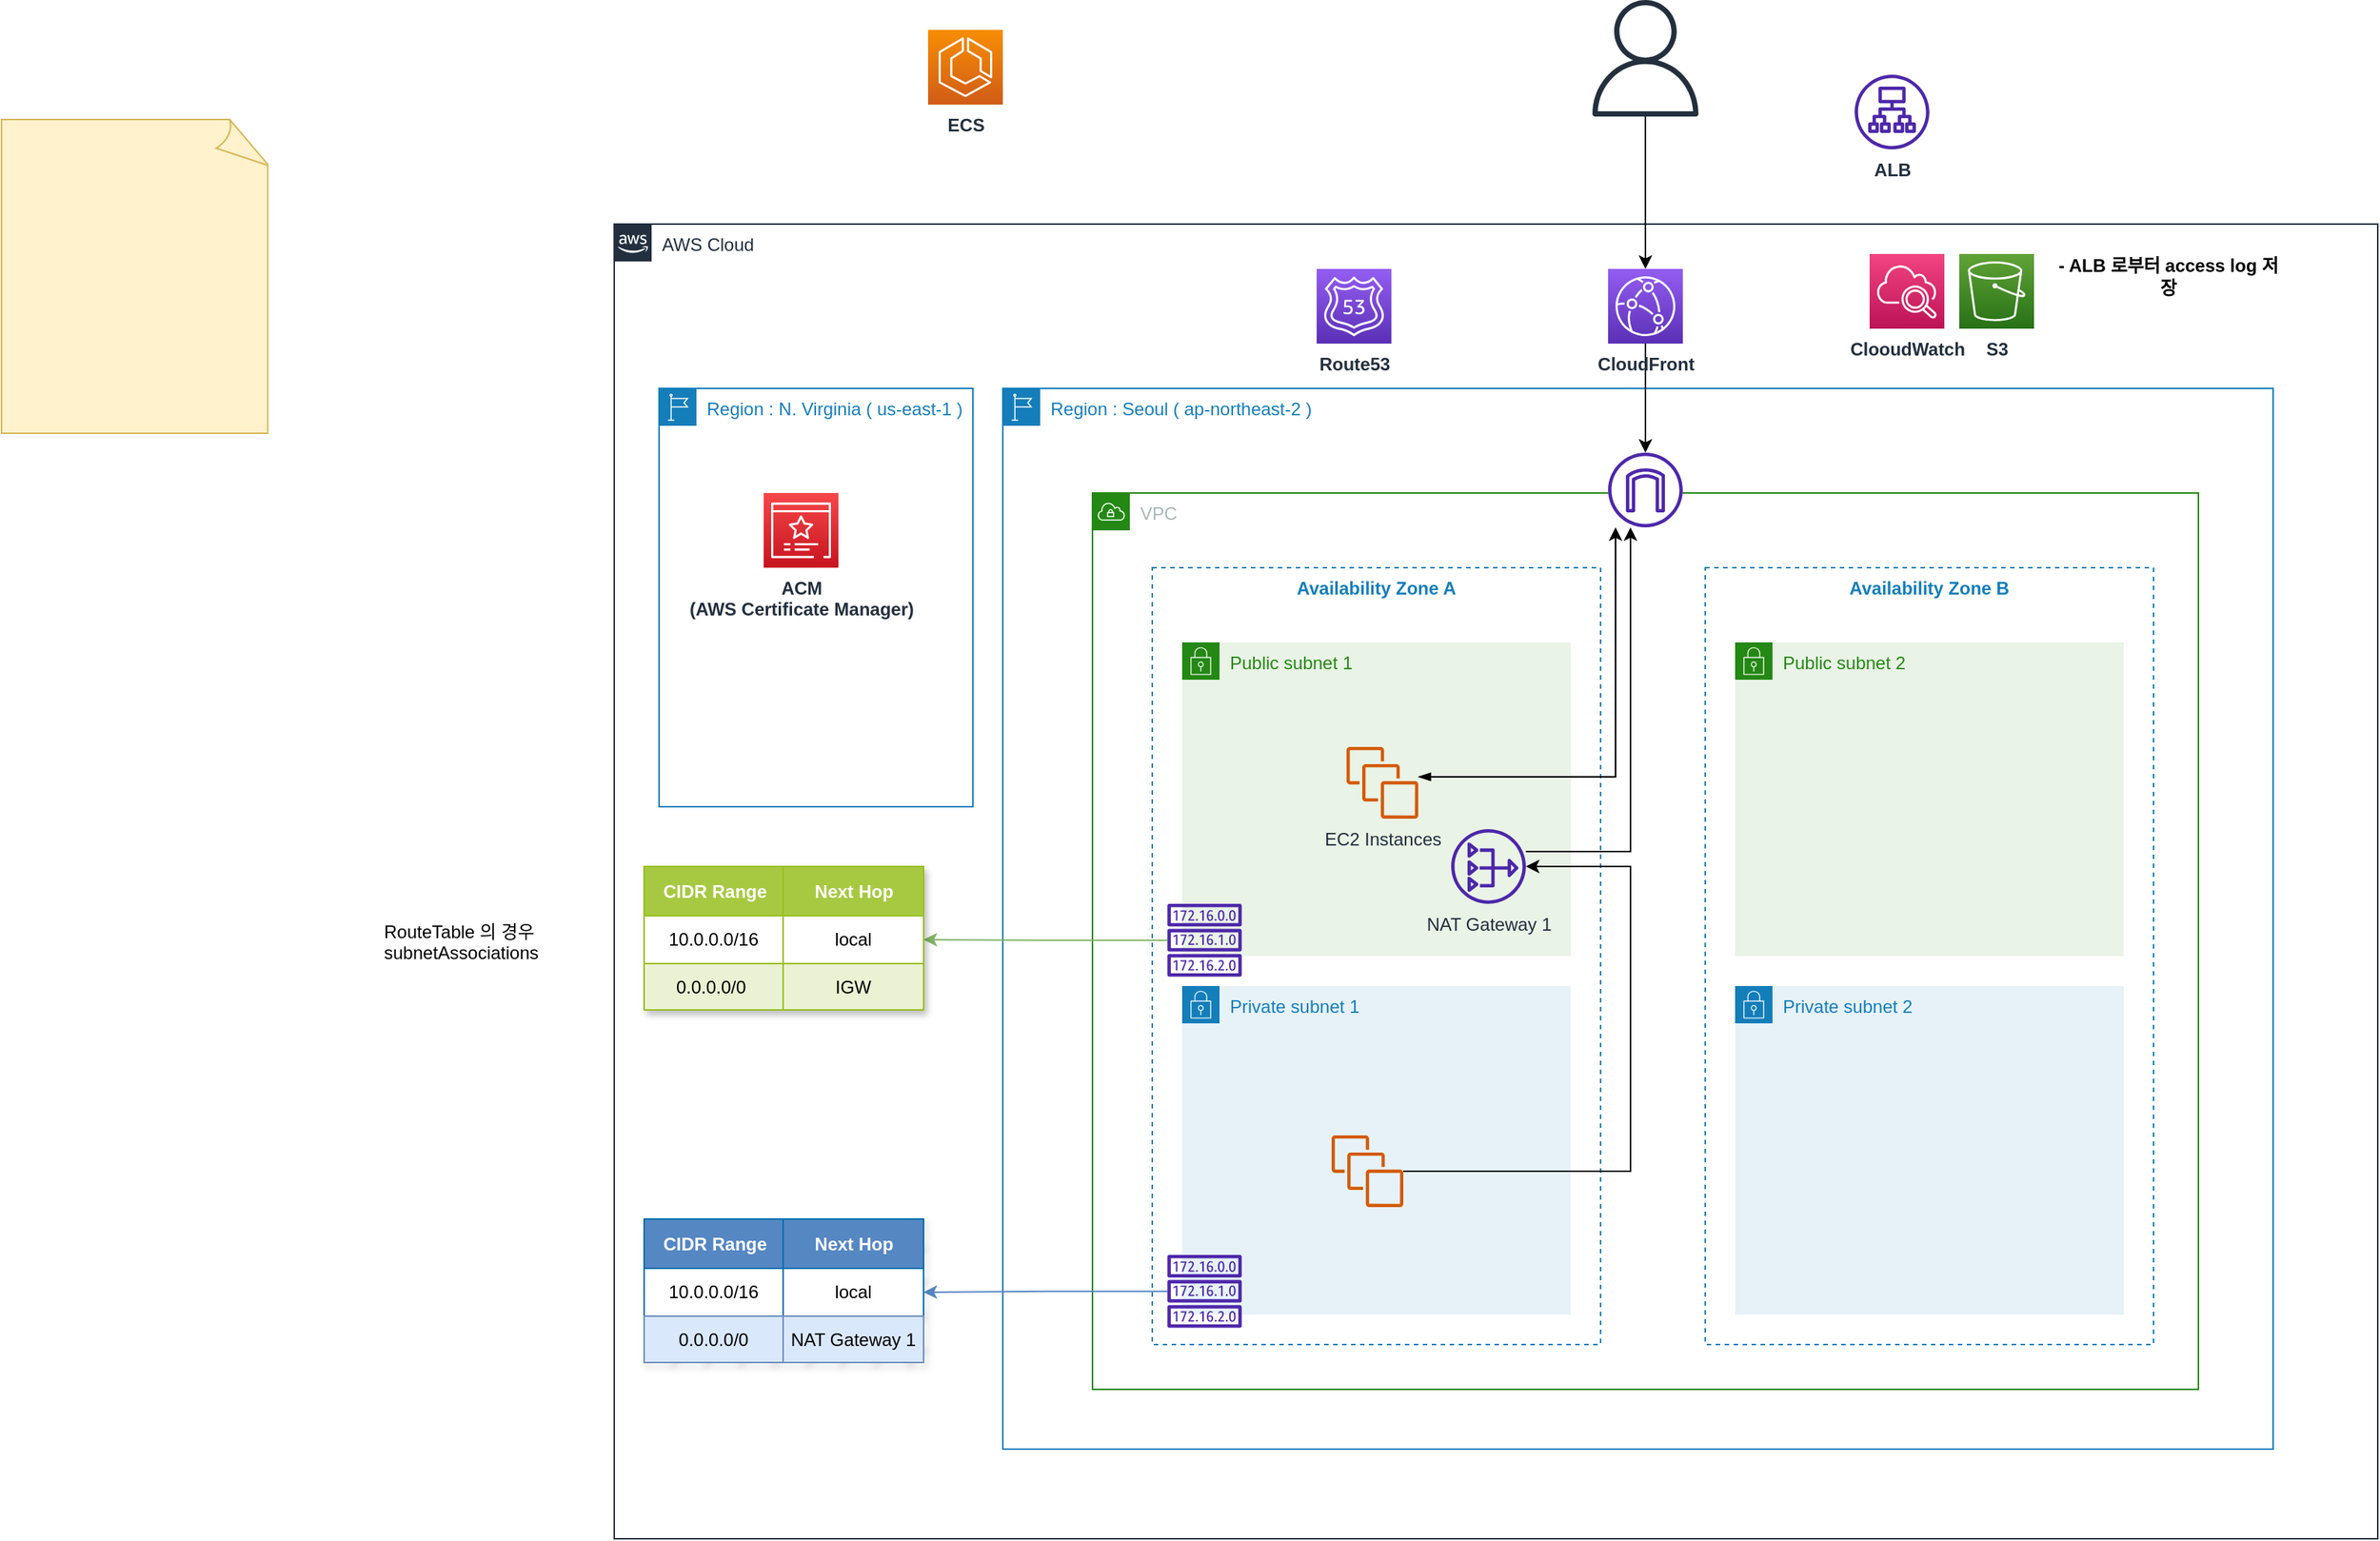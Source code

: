 <mxfile version="21.2.8" type="device" pages="2">
  <diagram name="first" id="Gbo5e4VQ8HwpnUsIbm7H">
    <mxGraphModel dx="2334" dy="1660" grid="1" gridSize="10" guides="1" tooltips="1" connect="1" arrows="1" fold="1" page="1" pageScale="1" pageWidth="1100" pageHeight="850" math="0" shadow="0">
      <root>
        <object label="" aws_vpc_cidr="10.0.0.0/16" aws_public_subnet_1_cidr="10.0.1.0/24" aws_public_subnet_2_cidr="10.0.2.0/24" aws_private_subnet_1_cidr="10.0.4.0/24" aws_private_subnet_2_cidr="10.0.5.0/24" id="0">
          <mxCell />
        </object>
        <mxCell id="1" value="Network layer" style="locked=1;" parent="0" />
        <mxCell id="mb-uH8kiBHIfrfxMW9q3-2" value="Region : Seoul ( ap-northeast-2 )" style="points=[[0,0],[0.25,0],[0.5,0],[0.75,0],[1,0],[1,0.25],[1,0.5],[1,0.75],[1,1],[0.75,1],[0.5,1],[0.25,1],[0,1],[0,0.75],[0,0.5],[0,0.25]];outlineConnect=0;gradientColor=none;html=1;whiteSpace=wrap;fontSize=12;fontStyle=0;container=1;pointerEvents=0;collapsible=0;recursiveResize=0;shape=mxgraph.aws4.group;grIcon=mxgraph.aws4.group_region;strokeColor=#147EBA;fillColor=none;verticalAlign=top;align=left;spacingLeft=30;fontColor=#147EBA;" parent="1" vertex="1">
          <mxGeometry x="120" y="80" width="850" height="710" as="geometry" />
        </mxCell>
        <mxCell id="mb-uH8kiBHIfrfxMW9q3-3" value="VPC" style="points=[[0,0],[0.25,0],[0.5,0],[0.75,0],[1,0],[1,0.25],[1,0.5],[1,0.75],[1,1],[0.75,1],[0.5,1],[0.25,1],[0,1],[0,0.75],[0,0.5],[0,0.25]];outlineConnect=0;gradientColor=none;html=1;whiteSpace=wrap;fontSize=12;fontStyle=0;container=1;pointerEvents=0;collapsible=0;recursiveResize=0;shape=mxgraph.aws4.group;grIcon=mxgraph.aws4.group_vpc;strokeColor=#248814;fillColor=none;verticalAlign=top;align=left;spacingLeft=30;fontColor=#AAB7B8;dashed=0;" parent="mb-uH8kiBHIfrfxMW9q3-2" vertex="1">
          <mxGeometry x="60" y="70" width="740" height="600" as="geometry" />
        </mxCell>
        <mxCell id="mb-uH8kiBHIfrfxMW9q3-4" value="Availability Zone A" style="fillColor=none;strokeColor=#147EBA;dashed=1;verticalAlign=top;fontStyle=1;fontColor=#147EBA;whiteSpace=wrap;html=1;" parent="mb-uH8kiBHIfrfxMW9q3-3" vertex="1">
          <mxGeometry x="40" y="50" width="300" height="520" as="geometry" />
        </mxCell>
        <mxCell id="mb-uH8kiBHIfrfxMW9q3-12" value="Availability Zone B" style="fillColor=none;strokeColor=#147EBA;dashed=1;verticalAlign=top;fontStyle=1;fontColor=#147EBA;whiteSpace=wrap;html=1;" parent="mb-uH8kiBHIfrfxMW9q3-3" vertex="1">
          <mxGeometry x="410" y="50" width="300" height="520" as="geometry" />
        </mxCell>
        <mxCell id="mb-uH8kiBHIfrfxMW9q3-9" value="Public subnet 1" style="points=[[0,0],[0.25,0],[0.5,0],[0.75,0],[1,0],[1,0.25],[1,0.5],[1,0.75],[1,1],[0.75,1],[0.5,1],[0.25,1],[0,1],[0,0.75],[0,0.5],[0,0.25]];outlineConnect=0;gradientColor=none;html=1;whiteSpace=wrap;fontSize=12;fontStyle=0;container=1;pointerEvents=0;collapsible=0;recursiveResize=0;shape=mxgraph.aws4.group;grIcon=mxgraph.aws4.group_security_group;grStroke=0;strokeColor=#248814;fillColor=#E9F3E6;verticalAlign=top;align=left;spacingLeft=30;fontColor=#248814;dashed=0;" parent="mb-uH8kiBHIfrfxMW9q3-3" vertex="1">
          <mxGeometry x="60" y="100" width="260" height="210" as="geometry" />
        </mxCell>
        <mxCell id="mb-uH8kiBHIfrfxMW9q3-8" value="Private subnet 1" style="points=[[0,0],[0.25,0],[0.5,0],[0.75,0],[1,0],[1,0.25],[1,0.5],[1,0.75],[1,1],[0.75,1],[0.5,1],[0.25,1],[0,1],[0,0.75],[0,0.5],[0,0.25]];outlineConnect=0;gradientColor=none;html=1;whiteSpace=wrap;fontSize=12;fontStyle=0;container=1;pointerEvents=0;collapsible=0;recursiveResize=0;shape=mxgraph.aws4.group;grIcon=mxgraph.aws4.group_security_group;grStroke=0;strokeColor=#147EBA;fillColor=#E6F2F8;verticalAlign=top;align=left;spacingLeft=30;fontColor=#147EBA;dashed=0;" parent="mb-uH8kiBHIfrfxMW9q3-3" vertex="1">
          <mxGeometry x="60" y="330" width="260" height="220" as="geometry" />
        </mxCell>
        <mxCell id="mb-uH8kiBHIfrfxMW9q3-13" value="Public subnet 2" style="points=[[0,0],[0.25,0],[0.5,0],[0.75,0],[1,0],[1,0.25],[1,0.5],[1,0.75],[1,1],[0.75,1],[0.5,1],[0.25,1],[0,1],[0,0.75],[0,0.5],[0,0.25]];outlineConnect=0;gradientColor=none;html=1;whiteSpace=wrap;fontSize=12;fontStyle=0;container=1;pointerEvents=0;collapsible=0;recursiveResize=0;shape=mxgraph.aws4.group;grIcon=mxgraph.aws4.group_security_group;grStroke=0;strokeColor=#248814;fillColor=#E9F3E6;verticalAlign=top;align=left;spacingLeft=30;fontColor=#248814;dashed=0;" parent="mb-uH8kiBHIfrfxMW9q3-3" vertex="1">
          <mxGeometry x="430" y="100" width="260" height="210" as="geometry" />
        </mxCell>
        <mxCell id="mb-uH8kiBHIfrfxMW9q3-14" value="Private subnet 2" style="points=[[0,0],[0.25,0],[0.5,0],[0.75,0],[1,0],[1,0.25],[1,0.5],[1,0.75],[1,1],[0.75,1],[0.5,1],[0.25,1],[0,1],[0,0.75],[0,0.5],[0,0.25]];outlineConnect=0;gradientColor=none;html=1;whiteSpace=wrap;fontSize=12;fontStyle=0;container=1;pointerEvents=0;collapsible=0;recursiveResize=0;shape=mxgraph.aws4.group;grIcon=mxgraph.aws4.group_security_group;grStroke=0;strokeColor=#147EBA;fillColor=#E6F2F8;verticalAlign=top;align=left;spacingLeft=30;fontColor=#147EBA;dashed=0;" parent="mb-uH8kiBHIfrfxMW9q3-3" vertex="1">
          <mxGeometry x="430" y="330" width="260" height="220" as="geometry" />
        </mxCell>
        <mxCell id="FrHnQ4htE1Mah1qKq04Q-47" value="Region : N. Virginia ( us-east-1 )" style="points=[[0,0],[0.25,0],[0.5,0],[0.75,0],[1,0],[1,0.25],[1,0.5],[1,0.75],[1,1],[0.75,1],[0.5,1],[0.25,1],[0,1],[0,0.75],[0,0.5],[0,0.25]];outlineConnect=0;gradientColor=none;html=1;whiteSpace=wrap;fontSize=12;fontStyle=0;container=1;pointerEvents=0;collapsible=0;recursiveResize=0;shape=mxgraph.aws4.group;grIcon=mxgraph.aws4.group_region;strokeColor=#147EBA;fillColor=none;verticalAlign=top;align=left;spacingLeft=30;fontColor=#147EBA;shadow=0;fontFamily=Helvetica;" parent="1" vertex="1">
          <mxGeometry x="-110" y="80" width="210" height="280" as="geometry" />
        </mxCell>
        <mxCell id="mrTDmgNtS3M58BJXcttg-2" value="AWS Cloud" style="points=[[0,0],[0.25,0],[0.5,0],[0.75,0],[1,0],[1,0.25],[1,0.5],[1,0.75],[1,1],[0.75,1],[0.5,1],[0.25,1],[0,1],[0,0.75],[0,0.5],[0,0.25]];outlineConnect=0;gradientColor=none;html=1;whiteSpace=wrap;fontSize=12;fontStyle=0;container=1;pointerEvents=0;collapsible=0;recursiveResize=0;shape=mxgraph.aws4.group;grIcon=mxgraph.aws4.group_aws_cloud_alt;strokeColor=#232F3E;fillColor=none;verticalAlign=top;align=left;spacingLeft=30;fontColor=#232F3E;dashed=0;" parent="1" vertex="1">
          <mxGeometry x="-140" y="-30" width="1180" height="880" as="geometry" />
        </mxCell>
        <mxCell id="mb-uH8kiBHIfrfxMW9q3-28" value="Network asso " style="" parent="0" />
        <mxCell id="mb-uH8kiBHIfrfxMW9q3-42" value="" style="group" parent="mb-uH8kiBHIfrfxMW9q3-28" vertex="1" connectable="0">
          <mxGeometry x="525" y="123" width="50" height="50" as="geometry" />
        </mxCell>
        <mxCell id="mb-uH8kiBHIfrfxMW9q3-43" value="" style="rounded=0;whiteSpace=wrap;html=1;strokeColor=none;" parent="mb-uH8kiBHIfrfxMW9q3-42" vertex="1">
          <mxGeometry width="50" height="50" as="geometry" />
        </mxCell>
        <mxCell id="mb-uH8kiBHIfrfxMW9q3-44" value="" style="sketch=0;outlineConnect=0;fontColor=#232F3E;gradientColor=none;fillColor=#4D27AA;strokeColor=none;dashed=0;verticalLabelPosition=bottom;verticalAlign=top;align=center;html=1;fontSize=12;fontStyle=0;aspect=fixed;pointerEvents=1;shape=mxgraph.aws4.internet_gateway;" parent="mb-uH8kiBHIfrfxMW9q3-42" vertex="1">
          <mxGeometry width="50" height="50" as="geometry" />
        </mxCell>
        <mxCell id="mb-uH8kiBHIfrfxMW9q3-48" style="edgeStyle=orthogonalEdgeStyle;rounded=0;orthogonalLoop=1;jettySize=auto;html=1;startArrow=blockThin;startFill=1;" parent="mb-uH8kiBHIfrfxMW9q3-28" source="mb-uH8kiBHIfrfxMW9q3-45" target="mb-uH8kiBHIfrfxMW9q3-44" edge="1">
          <mxGeometry relative="1" as="geometry">
            <Array as="points">
              <mxPoint x="530" y="340" />
            </Array>
          </mxGeometry>
        </mxCell>
        <mxCell id="mb-uH8kiBHIfrfxMW9q3-45" value="EC2 Instances" style="sketch=0;outlineConnect=0;fontColor=#232F3E;gradientColor=none;fillColor=#D45B07;strokeColor=none;dashed=0;verticalLabelPosition=bottom;verticalAlign=top;align=center;html=1;fontSize=12;fontStyle=0;aspect=fixed;pointerEvents=1;shape=mxgraph.aws4.instances;" parent="mb-uH8kiBHIfrfxMW9q3-28" vertex="1">
          <mxGeometry x="350" y="320" width="48" height="48" as="geometry" />
        </mxCell>
        <mxCell id="mb-uH8kiBHIfrfxMW9q3-46" value="NAT Gateway 1" style="sketch=0;outlineConnect=0;fontColor=#232F3E;gradientColor=none;fillColor=#4D27AA;strokeColor=none;dashed=0;verticalLabelPosition=bottom;verticalAlign=top;align=center;html=1;fontSize=12;fontStyle=0;aspect=fixed;pointerEvents=1;shape=mxgraph.aws4.nat_gateway;" parent="mb-uH8kiBHIfrfxMW9q3-28" vertex="1">
          <mxGeometry x="420" y="375" width="50" height="50" as="geometry" />
        </mxCell>
        <mxCell id="mb-uH8kiBHIfrfxMW9q3-47" style="edgeStyle=orthogonalEdgeStyle;rounded=0;orthogonalLoop=1;jettySize=auto;html=1;" parent="mb-uH8kiBHIfrfxMW9q3-28" source="mb-uH8kiBHIfrfxMW9q3-46" target="mb-uH8kiBHIfrfxMW9q3-44" edge="1">
          <mxGeometry relative="1" as="geometry">
            <Array as="points">
              <mxPoint x="540" y="390" />
            </Array>
          </mxGeometry>
        </mxCell>
        <mxCell id="mb-uH8kiBHIfrfxMW9q3-50" style="edgeStyle=orthogonalEdgeStyle;rounded=0;orthogonalLoop=1;jettySize=auto;html=1;" parent="mb-uH8kiBHIfrfxMW9q3-28" source="mb-uH8kiBHIfrfxMW9q3-49" edge="1">
          <mxGeometry relative="1" as="geometry">
            <mxPoint x="470" y="400" as="targetPoint" />
            <Array as="points">
              <mxPoint x="540" y="604" />
              <mxPoint x="540" y="400" />
            </Array>
          </mxGeometry>
        </mxCell>
        <mxCell id="mb-uH8kiBHIfrfxMW9q3-49" value="" style="sketch=0;outlineConnect=0;fontColor=#232F3E;gradientColor=none;fillColor=#D45B07;strokeColor=none;dashed=0;verticalLabelPosition=bottom;verticalAlign=top;align=center;html=1;fontSize=12;fontStyle=0;aspect=fixed;pointerEvents=1;shape=mxgraph.aws4.instances;" parent="mb-uH8kiBHIfrfxMW9q3-28" vertex="1">
          <mxGeometry x="340" y="580" width="48" height="48" as="geometry" />
        </mxCell>
        <mxCell id="FrHnQ4htE1Mah1qKq04Q-1" style="edgeStyle=orthogonalEdgeStyle;rounded=0;orthogonalLoop=1;jettySize=auto;html=1;entryX=1;entryY=0.5;entryDx=0;entryDy=0;fillColor=#d5e8d4;strokeColor=#82b366;fontStyle=1" parent="mb-uH8kiBHIfrfxMW9q3-28" source="mb-uH8kiBHIfrfxMW9q3-51" target="mb-uH8kiBHIfrfxMW9q3-58" edge="1">
          <mxGeometry relative="1" as="geometry" />
        </mxCell>
        <mxCell id="mb-uH8kiBHIfrfxMW9q3-51" value="" style="sketch=0;outlineConnect=0;fontColor=#232F3E;gradientColor=none;fillColor=#4D27AA;strokeColor=none;dashed=0;verticalLabelPosition=bottom;verticalAlign=top;align=center;html=1;fontSize=12;fontStyle=0;aspect=fixed;pointerEvents=1;shape=mxgraph.aws4.route_table;" parent="mb-uH8kiBHIfrfxMW9q3-28" vertex="1">
          <mxGeometry x="230" y="425" width="50" height="48.72" as="geometry" />
        </mxCell>
        <mxCell id="FrHnQ4htE1Mah1qKq04Q-43" style="edgeStyle=orthogonalEdgeStyle;rounded=0;orthogonalLoop=1;jettySize=auto;html=1;fontFamily=Helvetica;fontSize=12;fontColor=rgb(0, 0, 0);strokeColor=#5587C3;" parent="mb-uH8kiBHIfrfxMW9q3-28" source="mb-uH8kiBHIfrfxMW9q3-52" target="FrHnQ4htE1Mah1qKq04Q-20" edge="1">
          <mxGeometry relative="1" as="geometry" />
        </mxCell>
        <mxCell id="mb-uH8kiBHIfrfxMW9q3-52" value="" style="sketch=0;outlineConnect=0;fontColor=#232F3E;gradientColor=none;fillColor=#4D27AA;strokeColor=none;dashed=0;verticalLabelPosition=bottom;verticalAlign=top;align=center;html=1;fontSize=12;fontStyle=0;aspect=fixed;pointerEvents=1;shape=mxgraph.aws4.route_table;" parent="mb-uH8kiBHIfrfxMW9q3-28" vertex="1">
          <mxGeometry x="230" y="660" width="50" height="48.72" as="geometry" />
        </mxCell>
        <mxCell id="mb-uH8kiBHIfrfxMW9q3-53" value="Assets" style="childLayout=tableLayout;recursiveResize=0;strokeColor=#98bf21;fillColor=#A7C942;shadow=1;" parent="mb-uH8kiBHIfrfxMW9q3-28" vertex="1">
          <mxGeometry x="-120" y="400" width="187" height="96" as="geometry" />
        </mxCell>
        <mxCell id="mb-uH8kiBHIfrfxMW9q3-54" style="shape=tableRow;horizontal=0;startSize=0;swimlaneHead=0;swimlaneBody=0;top=0;left=0;bottom=0;right=0;dropTarget=0;collapsible=0;recursiveResize=0;expand=0;fontStyle=0;strokeColor=inherit;fillColor=#ffffff;" parent="mb-uH8kiBHIfrfxMW9q3-53" vertex="1">
          <mxGeometry width="187" height="33" as="geometry" />
        </mxCell>
        <mxCell id="mb-uH8kiBHIfrfxMW9q3-55" value="CIDR Range" style="connectable=0;recursiveResize=0;strokeColor=inherit;fillColor=#A7C942;align=center;fontStyle=1;fontColor=#FFFFFF;html=1;" parent="mb-uH8kiBHIfrfxMW9q3-54" vertex="1">
          <mxGeometry width="93" height="33" as="geometry">
            <mxRectangle width="93" height="33" as="alternateBounds" />
          </mxGeometry>
        </mxCell>
        <mxCell id="mb-uH8kiBHIfrfxMW9q3-56" value="Next Hop" style="connectable=0;recursiveResize=0;strokeColor=inherit;fillColor=#A7C942;align=center;fontStyle=1;fontColor=#FFFFFF;html=1;" parent="mb-uH8kiBHIfrfxMW9q3-54" vertex="1">
          <mxGeometry x="93" width="94" height="33" as="geometry">
            <mxRectangle width="94" height="33" as="alternateBounds" />
          </mxGeometry>
        </mxCell>
        <mxCell id="mb-uH8kiBHIfrfxMW9q3-58" value="" style="shape=tableRow;horizontal=0;startSize=0;swimlaneHead=0;swimlaneBody=0;top=0;left=0;bottom=0;right=0;dropTarget=0;collapsible=0;recursiveResize=0;expand=0;fontStyle=0;strokeColor=inherit;fillColor=#ffffff;" parent="mb-uH8kiBHIfrfxMW9q3-53" vertex="1">
          <mxGeometry y="33" width="187" height="32" as="geometry" />
        </mxCell>
        <object placeholders="1" placeholder="aws_vpc_cidr" id="mb-uH8kiBHIfrfxMW9q3-59">
          <mxCell style="connectable=0;recursiveResize=0;strokeColor=inherit;fillColor=inherit;align=center;whiteSpace=wrap;html=1;" parent="mb-uH8kiBHIfrfxMW9q3-58" vertex="1">
            <mxGeometry width="93" height="32" as="geometry">
              <mxRectangle width="93" height="32" as="alternateBounds" />
            </mxGeometry>
          </mxCell>
        </object>
        <mxCell id="mb-uH8kiBHIfrfxMW9q3-60" value="local" style="connectable=0;recursiveResize=0;strokeColor=inherit;fillColor=inherit;align=center;whiteSpace=wrap;html=1;" parent="mb-uH8kiBHIfrfxMW9q3-58" vertex="1">
          <mxGeometry x="93" width="94" height="32" as="geometry">
            <mxRectangle width="94" height="32" as="alternateBounds" />
          </mxGeometry>
        </mxCell>
        <mxCell id="mb-uH8kiBHIfrfxMW9q3-62" value="" style="shape=tableRow;horizontal=0;startSize=0;swimlaneHead=0;swimlaneBody=0;top=0;left=0;bottom=0;right=0;dropTarget=0;collapsible=0;recursiveResize=0;expand=0;fontStyle=1;strokeColor=inherit;fillColor=#EAF2D3;" parent="mb-uH8kiBHIfrfxMW9q3-53" vertex="1">
          <mxGeometry y="65" width="187" height="31" as="geometry" />
        </mxCell>
        <mxCell id="mb-uH8kiBHIfrfxMW9q3-63" value="0.0.0.0/0&amp;nbsp;" style="connectable=0;recursiveResize=0;strokeColor=inherit;fillColor=inherit;whiteSpace=wrap;html=1;" parent="mb-uH8kiBHIfrfxMW9q3-62" vertex="1">
          <mxGeometry width="93" height="31" as="geometry">
            <mxRectangle width="93" height="31" as="alternateBounds" />
          </mxGeometry>
        </mxCell>
        <mxCell id="mb-uH8kiBHIfrfxMW9q3-64" value="IGW" style="connectable=0;recursiveResize=0;strokeColor=inherit;fillColor=inherit;whiteSpace=wrap;html=1;" parent="mb-uH8kiBHIfrfxMW9q3-62" vertex="1">
          <mxGeometry x="93" width="94" height="31" as="geometry">
            <mxRectangle width="94" height="31" as="alternateBounds" />
          </mxGeometry>
        </mxCell>
        <mxCell id="FrHnQ4htE1Mah1qKq04Q-15" value="Assets" style="childLayout=tableLayout;recursiveResize=0;strokeColor=#006EAF;fillColor=#1ba1e2;shadow=1;fillStyle=hatch;fontColor=#ffffff;" parent="mb-uH8kiBHIfrfxMW9q3-28" vertex="1">
          <mxGeometry x="-120" y="636" width="187" height="96" as="geometry" />
        </mxCell>
        <mxCell id="FrHnQ4htE1Mah1qKq04Q-16" style="shape=tableRow;horizontal=0;startSize=0;swimlaneHead=0;swimlaneBody=0;top=0;left=0;bottom=0;right=0;dropTarget=0;collapsible=0;recursiveResize=0;expand=0;fontStyle=0;strokeColor=inherit;fillColor=#5587c3;" parent="FrHnQ4htE1Mah1qKq04Q-15" vertex="1">
          <mxGeometry width="187" height="33" as="geometry" />
        </mxCell>
        <mxCell id="FrHnQ4htE1Mah1qKq04Q-17" value="CIDR Range" style="connectable=0;recursiveResize=0;strokeColor=inherit;fillColor=#5587c3;align=center;fontStyle=1;fontColor=#FFFFFF;html=1;" parent="FrHnQ4htE1Mah1qKq04Q-16" vertex="1">
          <mxGeometry width="93" height="33" as="geometry">
            <mxRectangle width="93" height="33" as="alternateBounds" />
          </mxGeometry>
        </mxCell>
        <mxCell id="FrHnQ4htE1Mah1qKq04Q-18" value="Next Hop" style="connectable=0;recursiveResize=0;strokeColor=inherit;fillColor=#5587c3;align=center;fontStyle=1;fontColor=#FFFFFF;html=1;" parent="FrHnQ4htE1Mah1qKq04Q-16" vertex="1">
          <mxGeometry x="93" width="94" height="33" as="geometry">
            <mxRectangle width="94" height="33" as="alternateBounds" />
          </mxGeometry>
        </mxCell>
        <mxCell id="FrHnQ4htE1Mah1qKq04Q-20" value="" style="shape=tableRow;horizontal=0;startSize=0;swimlaneHead=0;swimlaneBody=0;top=0;left=0;bottom=0;right=0;dropTarget=0;collapsible=0;recursiveResize=0;expand=0;fontStyle=0;strokeColor=inherit;fillColor=#ffffff;" parent="FrHnQ4htE1Mah1qKq04Q-15" vertex="1">
          <mxGeometry y="33" width="187" height="32" as="geometry" />
        </mxCell>
        <object placeholders="1" placeholder="aws_vpc_cidr" id="FrHnQ4htE1Mah1qKq04Q-21">
          <mxCell style="connectable=0;recursiveResize=0;strokeColor=inherit;fillColor=inherit;align=center;whiteSpace=wrap;html=1;" parent="FrHnQ4htE1Mah1qKq04Q-20" vertex="1">
            <mxGeometry width="93" height="32" as="geometry">
              <mxRectangle width="93" height="32" as="alternateBounds" />
            </mxGeometry>
          </mxCell>
        </object>
        <mxCell id="FrHnQ4htE1Mah1qKq04Q-22" value="local" style="connectable=0;recursiveResize=0;strokeColor=inherit;fillColor=inherit;align=center;whiteSpace=wrap;html=1;" parent="FrHnQ4htE1Mah1qKq04Q-20" vertex="1">
          <mxGeometry x="93" width="94" height="32" as="geometry">
            <mxRectangle width="94" height="32" as="alternateBounds" />
          </mxGeometry>
        </mxCell>
        <mxCell id="FrHnQ4htE1Mah1qKq04Q-24" value="" style="shape=tableRow;horizontal=0;startSize=0;swimlaneHead=0;swimlaneBody=0;top=0;left=0;bottom=0;right=0;dropTarget=0;collapsible=0;recursiveResize=0;expand=0;fontStyle=1;strokeColor=#6c8ebf;fillColor=#dae8fc;" parent="FrHnQ4htE1Mah1qKq04Q-15" vertex="1">
          <mxGeometry y="65" width="187" height="31" as="geometry" />
        </mxCell>
        <mxCell id="FrHnQ4htE1Mah1qKq04Q-25" value="0.0.0.0/0" style="connectable=0;recursiveResize=0;strokeColor=#6c8ebf;fillColor=#dae8fc;whiteSpace=wrap;html=1;" parent="FrHnQ4htE1Mah1qKq04Q-24" vertex="1">
          <mxGeometry width="93" height="31" as="geometry">
            <mxRectangle width="93" height="31" as="alternateBounds" />
          </mxGeometry>
        </mxCell>
        <mxCell id="FrHnQ4htE1Mah1qKq04Q-26" value="NAT Gateway 1" style="connectable=0;recursiveResize=0;strokeColor=#6c8ebf;fillColor=#dae8fc;whiteSpace=wrap;html=1;" parent="FrHnQ4htE1Mah1qKq04Q-24" vertex="1">
          <mxGeometry x="93" width="94" height="31" as="geometry">
            <mxRectangle width="94" height="31" as="alternateBounds" />
          </mxGeometry>
        </mxCell>
        <mxCell id="FrHnQ4htE1Mah1qKq04Q-44" value="RouteTable 의 경우 subnetAssociations" style="text;strokeColor=none;fillColor=none;align=left;verticalAlign=middle;spacingLeft=4;spacingRight=4;overflow=hidden;points=[[0,0.5],[1,0.5]];portConstraint=eastwest;rotatable=0;whiteSpace=wrap;html=1;fontSize=12;fontFamily=Helvetica;fontColor=rgb(0, 0, 0);" parent="mb-uH8kiBHIfrfxMW9q3-28" vertex="1">
          <mxGeometry x="-300" y="434.36" width="150" height="30" as="geometry" />
        </mxCell>
        <mxCell id="FrHnQ4htE1Mah1qKq04Q-59" style="edgeStyle=orthogonalEdgeStyle;rounded=0;orthogonalLoop=1;jettySize=auto;html=1;fontFamily=Helvetica;fontSize=12;fontColor=rgb(0, 0, 0);" parent="mb-uH8kiBHIfrfxMW9q3-28" source="mrTDmgNtS3M58BJXcttg-8" target="mrTDmgNtS3M58BJXcttg-9" edge="1">
          <mxGeometry relative="1" as="geometry">
            <mxPoint x="550.333" y="-80" as="sourcePoint" />
          </mxGeometry>
        </mxCell>
        <mxCell id="FrHnQ4htE1Mah1qKq04Q-61" value="&lt;b&gt;ACM &lt;br&gt;(AWS Certificate Manager)&lt;/b&gt;" style="sketch=0;points=[[0,0,0],[0.25,0,0],[0.5,0,0],[0.75,0,0],[1,0,0],[0,1,0],[0.25,1,0],[0.5,1,0],[0.75,1,0],[1,1,0],[0,0.25,0],[0,0.5,0],[0,0.75,0],[1,0.25,0],[1,0.5,0],[1,0.75,0]];outlineConnect=0;fontColor=#232F3E;gradientColor=#F54749;gradientDirection=north;fillColor=#C7131F;strokeColor=#ffffff;dashed=0;verticalLabelPosition=bottom;verticalAlign=top;align=center;html=1;fontSize=12;fontStyle=0;aspect=fixed;shape=mxgraph.aws4.resourceIcon;resIcon=mxgraph.aws4.certificate_manager_3;shadow=0;fontFamily=Helvetica;" parent="mb-uH8kiBHIfrfxMW9q3-28" vertex="1">
          <mxGeometry x="-40" y="150" width="50" height="50" as="geometry" />
        </mxCell>
        <mxCell id="mrTDmgNtS3M58BJXcttg-8" value="" style="sketch=0;outlineConnect=0;fontColor=#232F3E;gradientColor=none;fillColor=#232F3D;strokeColor=none;dashed=0;verticalLabelPosition=bottom;verticalAlign=top;align=center;html=1;fontSize=12;fontStyle=0;aspect=fixed;pointerEvents=1;shape=mxgraph.aws4.user;" parent="mb-uH8kiBHIfrfxMW9q3-28" vertex="1">
          <mxGeometry x="511" y="-180" width="78" height="78" as="geometry" />
        </mxCell>
        <mxCell id="mrTDmgNtS3M58BJXcttg-10" value="&lt;b&gt;Route53&lt;/b&gt;" style="sketch=0;points=[[0,0,0],[0.25,0,0],[0.5,0,0],[0.75,0,0],[1,0,0],[0,1,0],[0.25,1,0],[0.5,1,0],[0.75,1,0],[1,1,0],[0,0.25,0],[0,0.5,0],[0,0.75,0],[1,0.25,0],[1,0.5,0],[1,0.75,0]];outlineConnect=0;fontColor=#232F3E;gradientColor=#945DF2;gradientDirection=north;fillColor=#5A30B5;strokeColor=#ffffff;dashed=0;verticalLabelPosition=bottom;verticalAlign=top;align=center;html=1;fontSize=12;fontStyle=0;aspect=fixed;shape=mxgraph.aws4.resourceIcon;resIcon=mxgraph.aws4.route_53;shadow=0;fontFamily=Helvetica;" parent="mb-uH8kiBHIfrfxMW9q3-28" vertex="1">
          <mxGeometry x="330" width="50" height="50" as="geometry" />
        </mxCell>
        <mxCell id="mrTDmgNtS3M58BJXcttg-11" value="" style="edgeStyle=orthogonalEdgeStyle;rounded=0;orthogonalLoop=1;jettySize=auto;html=1;fontFamily=Helvetica;fontSize=12;fontColor=rgb(0, 0, 0);" parent="mb-uH8kiBHIfrfxMW9q3-28" source="mrTDmgNtS3M58BJXcttg-9" target="mb-uH8kiBHIfrfxMW9q3-44" edge="1">
          <mxGeometry relative="1" as="geometry">
            <mxPoint x="550" y="-102" as="sourcePoint" />
            <mxPoint x="550" y="123" as="targetPoint" />
          </mxGeometry>
        </mxCell>
        <mxCell id="mrTDmgNtS3M58BJXcttg-9" value="&lt;b&gt;CloudFront&lt;/b&gt;" style="sketch=0;points=[[0,0,0],[0.25,0,0],[0.5,0,0],[0.75,0,0],[1,0,0],[0,1,0],[0.25,1,0],[0.5,1,0],[0.75,1,0],[1,1,0],[0,0.25,0],[0,0.5,0],[0,0.75,0],[1,0.25,0],[1,0.5,0],[1,0.75,0]];outlineConnect=0;fontColor=#232F3E;gradientColor=#945DF2;gradientDirection=north;fillColor=#5A30B5;strokeColor=#ffffff;dashed=0;verticalLabelPosition=bottom;verticalAlign=top;align=center;html=1;fontSize=12;fontStyle=0;aspect=fixed;shape=mxgraph.aws4.resourceIcon;resIcon=mxgraph.aws4.cloudfront;shadow=0;fontFamily=Helvetica;" parent="mb-uH8kiBHIfrfxMW9q3-28" vertex="1">
          <mxGeometry x="525" width="50" height="50" as="geometry" />
        </mxCell>
        <mxCell id="OV5MdZ-JDMMUz64j9pT9-5" value="&lt;b&gt;ALB&lt;/b&gt;" style="sketch=0;outlineConnect=0;fontColor=#232F3E;gradientColor=none;fillColor=#4D27AA;strokeColor=none;dashed=0;verticalLabelPosition=bottom;verticalAlign=top;align=center;html=1;fontSize=12;fontStyle=0;aspect=fixed;pointerEvents=1;shape=mxgraph.aws4.application_load_balancer;" parent="mb-uH8kiBHIfrfxMW9q3-28" vertex="1">
          <mxGeometry x="690" y="-130" width="50" height="50" as="geometry" />
        </mxCell>
        <mxCell id="OV5MdZ-JDMMUz64j9pT9-2" value="Service" parent="0" />
        <mxCell id="OV5MdZ-JDMMUz64j9pT9-3" value="&lt;b&gt;S3&lt;/b&gt;" style="sketch=0;points=[[0,0,0],[0.25,0,0],[0.5,0,0],[0.75,0,0],[1,0,0],[0,1,0],[0.25,1,0],[0.5,1,0],[0.75,1,0],[1,1,0],[0,0.25,0],[0,0.5,0],[0,0.75,0],[1,0.25,0],[1,0.5,0],[1,0.75,0]];outlineConnect=0;fontColor=#232F3E;gradientColor=#60A337;gradientDirection=north;fillColor=#277116;strokeColor=#ffffff;dashed=0;verticalLabelPosition=bottom;verticalAlign=top;align=center;html=1;fontSize=12;fontStyle=0;aspect=fixed;shape=mxgraph.aws4.resourceIcon;resIcon=mxgraph.aws4.s3;" parent="OV5MdZ-JDMMUz64j9pT9-2" vertex="1">
          <mxGeometry x="760" y="-10" width="50" height="50" as="geometry" />
        </mxCell>
        <mxCell id="OV5MdZ-JDMMUz64j9pT9-6" value="- ALB 로부터 access log 저장" style="text;html=1;strokeColor=none;fillColor=none;align=center;verticalAlign=middle;whiteSpace=wrap;rounded=0;fontStyle=1" parent="OV5MdZ-JDMMUz64j9pT9-2" vertex="1">
          <mxGeometry x="820" y="-10" width="160" height="30" as="geometry" />
        </mxCell>
        <mxCell id="OV5MdZ-JDMMUz64j9pT9-7" value="&lt;b&gt;ClooudWatch&lt;/b&gt;" style="sketch=0;points=[[0,0,0],[0.25,0,0],[0.5,0,0],[0.75,0,0],[1,0,0],[0,1,0],[0.25,1,0],[0.5,1,0],[0.75,1,0],[1,1,0],[0,0.25,0],[0,0.5,0],[0,0.75,0],[1,0.25,0],[1,0.5,0],[1,0.75,0]];points=[[0,0,0],[0.25,0,0],[0.5,0,0],[0.75,0,0],[1,0,0],[0,1,0],[0.25,1,0],[0.5,1,0],[0.75,1,0],[1,1,0],[0,0.25,0],[0,0.5,0],[0,0.75,0],[1,0.25,0],[1,0.5,0],[1,0.75,0]];outlineConnect=0;fontColor=#232F3E;gradientColor=#F34482;gradientDirection=north;fillColor=#BC1356;strokeColor=#ffffff;dashed=0;verticalLabelPosition=bottom;verticalAlign=top;align=center;html=1;fontSize=12;fontStyle=0;aspect=fixed;shape=mxgraph.aws4.resourceIcon;resIcon=mxgraph.aws4.cloudwatch_2;" parent="OV5MdZ-JDMMUz64j9pT9-2" vertex="1">
          <mxGeometry x="700" y="-10" width="50" height="50" as="geometry" />
        </mxCell>
        <mxCell id="OV5MdZ-JDMMUz64j9pT9-8" value="&lt;b&gt;ECS&lt;/b&gt;" style="sketch=0;points=[[0,0,0],[0.25,0,0],[0.5,0,0],[0.75,0,0],[1,0,0],[0,1,0],[0.25,1,0],[0.5,1,0],[0.75,1,0],[1,1,0],[0,0.25,0],[0,0.5,0],[0,0.75,0],[1,0.25,0],[1,0.5,0],[1,0.75,0]];outlineConnect=0;fontColor=#232F3E;gradientColor=#F78E04;gradientDirection=north;fillColor=#D05C17;strokeColor=#ffffff;dashed=0;verticalLabelPosition=bottom;verticalAlign=top;align=center;html=1;fontSize=12;fontStyle=0;aspect=fixed;shape=mxgraph.aws4.resourceIcon;resIcon=mxgraph.aws4.ecs;" parent="OV5MdZ-JDMMUz64j9pT9-2" vertex="1">
          <mxGeometry x="70" y="-160" width="50" height="50" as="geometry" />
        </mxCell>
        <mxCell id="3wDDz0XSo0PrDDyRLTY4-1" value="Description" parent="0" />
        <mxCell id="3wDDz0XSo0PrDDyRLTY4-2" value="" style="whiteSpace=wrap;html=1;shape=mxgraph.basic.document;fillColor=#fff2cc;strokeColor=#d6b656;" vertex="1" parent="3wDDz0XSo0PrDDyRLTY4-1">
          <mxGeometry x="-550" y="-100" width="180" height="210" as="geometry" />
        </mxCell>
      </root>
    </mxGraphModel>
  </diagram>
  <diagram name="architectureV2" id="KD2MNpDU8NYvrPc_Ilrf">
    <mxGraphModel dx="2966" dy="2006" grid="1" gridSize="10" guides="1" tooltips="1" connect="1" arrows="1" fold="1" page="1" pageScale="1" pageWidth="1100" pageHeight="850" math="0" shadow="0">
      <root>
        <object label="" aws_vpc_cidr="10.0.0.0/16" aws_public_subnet_1_cidr="10.0.1.0/24" aws_public_subnet_2_cidr="10.0.2.0/24" aws_private_subnet_1_cidr="10.0.4.0/24" aws_private_subnet_2_cidr="10.0.5.0/24" id="8Jet7NFCl9fdVnj03aGY-0">
          <mxCell />
        </object>
        <mxCell id="8Jet7NFCl9fdVnj03aGY-1" value="Network layer" style="locked=1;" parent="8Jet7NFCl9fdVnj03aGY-0" />
        <mxCell id="8Jet7NFCl9fdVnj03aGY-2" value="Region : Seoul ( ap-northeast-2 )" style="points=[[0,0],[0.25,0],[0.5,0],[0.75,0],[1,0],[1,0.25],[1,0.5],[1,0.75],[1,1],[0.75,1],[0.5,1],[0.25,1],[0,1],[0,0.75],[0,0.5],[0,0.25]];outlineConnect=0;gradientColor=none;html=1;whiteSpace=wrap;fontSize=12;fontStyle=0;container=1;pointerEvents=0;collapsible=0;recursiveResize=0;shape=mxgraph.aws4.group;grIcon=mxgraph.aws4.group_region;strokeColor=#147EBA;fillColor=none;verticalAlign=top;align=left;spacingLeft=30;fontColor=#147EBA;" vertex="1" parent="8Jet7NFCl9fdVnj03aGY-1">
          <mxGeometry x="120" y="80" width="850" height="710" as="geometry" />
        </mxCell>
        <mxCell id="8Jet7NFCl9fdVnj03aGY-3" value="VPC" style="points=[[0,0],[0.25,0],[0.5,0],[0.75,0],[1,0],[1,0.25],[1,0.5],[1,0.75],[1,1],[0.75,1],[0.5,1],[0.25,1],[0,1],[0,0.75],[0,0.5],[0,0.25]];outlineConnect=0;gradientColor=none;html=1;whiteSpace=wrap;fontSize=12;fontStyle=0;container=1;pointerEvents=0;collapsible=0;recursiveResize=0;shape=mxgraph.aws4.group;grIcon=mxgraph.aws4.group_vpc;strokeColor=#248814;fillColor=none;verticalAlign=top;align=left;spacingLeft=30;fontColor=#AAB7B8;dashed=0;" vertex="1" parent="8Jet7NFCl9fdVnj03aGY-2">
          <mxGeometry x="60" y="70" width="740" height="600" as="geometry" />
        </mxCell>
        <mxCell id="8Jet7NFCl9fdVnj03aGY-4" value="Availability Zone A" style="fillColor=none;strokeColor=#147EBA;dashed=1;verticalAlign=top;fontStyle=1;fontColor=#147EBA;whiteSpace=wrap;html=1;" vertex="1" parent="8Jet7NFCl9fdVnj03aGY-3">
          <mxGeometry x="40" y="50" width="300" height="520" as="geometry" />
        </mxCell>
        <mxCell id="8Jet7NFCl9fdVnj03aGY-5" value="Availability Zone B" style="fillColor=none;strokeColor=#147EBA;dashed=1;verticalAlign=top;fontStyle=1;fontColor=#147EBA;whiteSpace=wrap;html=1;" vertex="1" parent="8Jet7NFCl9fdVnj03aGY-3">
          <mxGeometry x="410" y="50" width="300" height="520" as="geometry" />
        </mxCell>
        <mxCell id="8Jet7NFCl9fdVnj03aGY-6" value="Public subnet 1" style="points=[[0,0],[0.25,0],[0.5,0],[0.75,0],[1,0],[1,0.25],[1,0.5],[1,0.75],[1,1],[0.75,1],[0.5,1],[0.25,1],[0,1],[0,0.75],[0,0.5],[0,0.25]];outlineConnect=0;gradientColor=none;html=1;whiteSpace=wrap;fontSize=12;fontStyle=0;container=1;pointerEvents=0;collapsible=0;recursiveResize=0;shape=mxgraph.aws4.group;grIcon=mxgraph.aws4.group_security_group;grStroke=0;strokeColor=#248814;fillColor=#E9F3E6;verticalAlign=top;align=left;spacingLeft=30;fontColor=#248814;dashed=0;" vertex="1" parent="8Jet7NFCl9fdVnj03aGY-3">
          <mxGeometry x="60" y="100" width="260" height="210" as="geometry" />
        </mxCell>
        <mxCell id="8Jet7NFCl9fdVnj03aGY-7" value="Private subnet 1" style="points=[[0,0],[0.25,0],[0.5,0],[0.75,0],[1,0],[1,0.25],[1,0.5],[1,0.75],[1,1],[0.75,1],[0.5,1],[0.25,1],[0,1],[0,0.75],[0,0.5],[0,0.25]];outlineConnect=0;gradientColor=none;html=1;whiteSpace=wrap;fontSize=12;fontStyle=0;container=1;pointerEvents=0;collapsible=0;recursiveResize=0;shape=mxgraph.aws4.group;grIcon=mxgraph.aws4.group_security_group;grStroke=0;strokeColor=#147EBA;fillColor=#E6F2F8;verticalAlign=top;align=left;spacingLeft=30;fontColor=#147EBA;dashed=0;" vertex="1" parent="8Jet7NFCl9fdVnj03aGY-3">
          <mxGeometry x="60" y="330" width="260" height="220" as="geometry" />
        </mxCell>
        <mxCell id="8Jet7NFCl9fdVnj03aGY-8" value="Public subnet 2" style="points=[[0,0],[0.25,0],[0.5,0],[0.75,0],[1,0],[1,0.25],[1,0.5],[1,0.75],[1,1],[0.75,1],[0.5,1],[0.25,1],[0,1],[0,0.75],[0,0.5],[0,0.25]];outlineConnect=0;gradientColor=none;html=1;whiteSpace=wrap;fontSize=12;fontStyle=0;container=1;pointerEvents=0;collapsible=0;recursiveResize=0;shape=mxgraph.aws4.group;grIcon=mxgraph.aws4.group_security_group;grStroke=0;strokeColor=#248814;fillColor=#E9F3E6;verticalAlign=top;align=left;spacingLeft=30;fontColor=#248814;dashed=0;" vertex="1" parent="8Jet7NFCl9fdVnj03aGY-3">
          <mxGeometry x="430" y="100" width="260" height="210" as="geometry" />
        </mxCell>
        <mxCell id="8Jet7NFCl9fdVnj03aGY-9" value="Private subnet 2" style="points=[[0,0],[0.25,0],[0.5,0],[0.75,0],[1,0],[1,0.25],[1,0.5],[1,0.75],[1,1],[0.75,1],[0.5,1],[0.25,1],[0,1],[0,0.75],[0,0.5],[0,0.25]];outlineConnect=0;gradientColor=none;html=1;whiteSpace=wrap;fontSize=12;fontStyle=0;container=1;pointerEvents=0;collapsible=0;recursiveResize=0;shape=mxgraph.aws4.group;grIcon=mxgraph.aws4.group_security_group;grStroke=0;strokeColor=#147EBA;fillColor=#E6F2F8;verticalAlign=top;align=left;spacingLeft=30;fontColor=#147EBA;dashed=0;" vertex="1" parent="8Jet7NFCl9fdVnj03aGY-3">
          <mxGeometry x="430" y="330" width="260" height="220" as="geometry" />
        </mxCell>
        <mxCell id="8Jet7NFCl9fdVnj03aGY-10" value="Region : N. Virginia ( us-east-1 )" style="points=[[0,0],[0.25,0],[0.5,0],[0.75,0],[1,0],[1,0.25],[1,0.5],[1,0.75],[1,1],[0.75,1],[0.5,1],[0.25,1],[0,1],[0,0.75],[0,0.5],[0,0.25]];outlineConnect=0;gradientColor=none;html=1;whiteSpace=wrap;fontSize=12;fontStyle=0;container=1;pointerEvents=0;collapsible=0;recursiveResize=0;shape=mxgraph.aws4.group;grIcon=mxgraph.aws4.group_region;strokeColor=#147EBA;fillColor=none;verticalAlign=top;align=left;spacingLeft=30;fontColor=#147EBA;shadow=0;fontFamily=Helvetica;" vertex="1" parent="8Jet7NFCl9fdVnj03aGY-1">
          <mxGeometry x="-110" y="80" width="210" height="280" as="geometry" />
        </mxCell>
        <mxCell id="8Jet7NFCl9fdVnj03aGY-11" value="AWS Cloud" style="points=[[0,0],[0.25,0],[0.5,0],[0.75,0],[1,0],[1,0.25],[1,0.5],[1,0.75],[1,1],[0.75,1],[0.5,1],[0.25,1],[0,1],[0,0.75],[0,0.5],[0,0.25]];outlineConnect=0;gradientColor=none;html=1;whiteSpace=wrap;fontSize=12;fontStyle=0;container=1;pointerEvents=0;collapsible=0;recursiveResize=0;shape=mxgraph.aws4.group;grIcon=mxgraph.aws4.group_aws_cloud_alt;strokeColor=#232F3E;fillColor=none;verticalAlign=top;align=left;spacingLeft=30;fontColor=#232F3E;dashed=0;" vertex="1" parent="8Jet7NFCl9fdVnj03aGY-1">
          <mxGeometry x="-140" y="-30" width="1180" height="880" as="geometry" />
        </mxCell>
        <mxCell id="8Jet7NFCl9fdVnj03aGY-12" value="Network asso " parent="8Jet7NFCl9fdVnj03aGY-0" />
        <mxCell id="8Jet7NFCl9fdVnj03aGY-13" value="" style="group" vertex="1" connectable="0" parent="8Jet7NFCl9fdVnj03aGY-12">
          <mxGeometry x="525" y="123" width="50" height="50" as="geometry" />
        </mxCell>
        <mxCell id="8Jet7NFCl9fdVnj03aGY-14" value="" style="rounded=0;whiteSpace=wrap;html=1;strokeColor=none;" vertex="1" parent="8Jet7NFCl9fdVnj03aGY-13">
          <mxGeometry width="50" height="50" as="geometry" />
        </mxCell>
        <mxCell id="8Jet7NFCl9fdVnj03aGY-15" value="" style="sketch=0;outlineConnect=0;fontColor=#232F3E;gradientColor=none;fillColor=#4D27AA;strokeColor=none;dashed=0;verticalLabelPosition=bottom;verticalAlign=top;align=center;html=1;fontSize=12;fontStyle=0;aspect=fixed;pointerEvents=1;shape=mxgraph.aws4.internet_gateway;" vertex="1" parent="8Jet7NFCl9fdVnj03aGY-13">
          <mxGeometry width="50" height="50" as="geometry" />
        </mxCell>
        <mxCell id="8Jet7NFCl9fdVnj03aGY-16" style="edgeStyle=orthogonalEdgeStyle;rounded=0;orthogonalLoop=1;jettySize=auto;html=1;startArrow=blockThin;startFill=1;" edge="1" parent="8Jet7NFCl9fdVnj03aGY-12" source="8Jet7NFCl9fdVnj03aGY-17" target="8Jet7NFCl9fdVnj03aGY-15">
          <mxGeometry relative="1" as="geometry">
            <Array as="points">
              <mxPoint x="530" y="340" />
            </Array>
          </mxGeometry>
        </mxCell>
        <mxCell id="8Jet7NFCl9fdVnj03aGY-17" value="EC2 Instances" style="sketch=0;outlineConnect=0;fontColor=#232F3E;gradientColor=none;fillColor=#D45B07;strokeColor=none;dashed=0;verticalLabelPosition=bottom;verticalAlign=top;align=center;html=1;fontSize=12;fontStyle=0;aspect=fixed;pointerEvents=1;shape=mxgraph.aws4.instances;" vertex="1" parent="8Jet7NFCl9fdVnj03aGY-12">
          <mxGeometry x="350" y="320" width="48" height="48" as="geometry" />
        </mxCell>
        <mxCell id="8Jet7NFCl9fdVnj03aGY-18" value="NAT Gateway" style="sketch=0;outlineConnect=0;fontColor=#232F3E;gradientColor=none;fillColor=#4D27AA;strokeColor=none;dashed=0;verticalLabelPosition=bottom;verticalAlign=top;align=center;html=1;fontSize=12;fontStyle=0;aspect=fixed;pointerEvents=1;shape=mxgraph.aws4.nat_gateway;" vertex="1" parent="8Jet7NFCl9fdVnj03aGY-12">
          <mxGeometry x="420" y="375" width="50" height="50" as="geometry" />
        </mxCell>
        <mxCell id="8Jet7NFCl9fdVnj03aGY-19" style="edgeStyle=orthogonalEdgeStyle;rounded=0;orthogonalLoop=1;jettySize=auto;html=1;" edge="1" parent="8Jet7NFCl9fdVnj03aGY-12" source="8Jet7NFCl9fdVnj03aGY-18" target="8Jet7NFCl9fdVnj03aGY-15">
          <mxGeometry relative="1" as="geometry">
            <Array as="points">
              <mxPoint x="540" y="390" />
            </Array>
          </mxGeometry>
        </mxCell>
        <mxCell id="8Jet7NFCl9fdVnj03aGY-20" style="edgeStyle=orthogonalEdgeStyle;rounded=0;orthogonalLoop=1;jettySize=auto;html=1;" edge="1" parent="8Jet7NFCl9fdVnj03aGY-12" source="8Jet7NFCl9fdVnj03aGY-21">
          <mxGeometry relative="1" as="geometry">
            <mxPoint x="470" y="400" as="targetPoint" />
            <Array as="points">
              <mxPoint x="540" y="604" />
              <mxPoint x="540" y="400" />
            </Array>
          </mxGeometry>
        </mxCell>
        <mxCell id="8Jet7NFCl9fdVnj03aGY-21" value="" style="sketch=0;outlineConnect=0;fontColor=#232F3E;gradientColor=none;fillColor=#D45B07;strokeColor=none;dashed=0;verticalLabelPosition=bottom;verticalAlign=top;align=center;html=1;fontSize=12;fontStyle=0;aspect=fixed;pointerEvents=1;shape=mxgraph.aws4.instances;" vertex="1" parent="8Jet7NFCl9fdVnj03aGY-12">
          <mxGeometry x="340" y="580" width="48" height="48" as="geometry" />
        </mxCell>
        <mxCell id="8Jet7NFCl9fdVnj03aGY-22" style="edgeStyle=orthogonalEdgeStyle;rounded=0;orthogonalLoop=1;jettySize=auto;html=1;entryX=1;entryY=0.5;entryDx=0;entryDy=0;fillColor=#d5e8d4;strokeColor=#82b366;fontStyle=1" edge="1" parent="8Jet7NFCl9fdVnj03aGY-12" source="8Jet7NFCl9fdVnj03aGY-23" target="8Jet7NFCl9fdVnj03aGY-30">
          <mxGeometry relative="1" as="geometry" />
        </mxCell>
        <mxCell id="8Jet7NFCl9fdVnj03aGY-23" value="" style="sketch=0;outlineConnect=0;fontColor=#232F3E;gradientColor=none;fillColor=#4D27AA;strokeColor=none;dashed=0;verticalLabelPosition=bottom;verticalAlign=top;align=center;html=1;fontSize=12;fontStyle=0;aspect=fixed;pointerEvents=1;shape=mxgraph.aws4.route_table;" vertex="1" parent="8Jet7NFCl9fdVnj03aGY-12">
          <mxGeometry x="230" y="425" width="50" height="48.72" as="geometry" />
        </mxCell>
        <mxCell id="8Jet7NFCl9fdVnj03aGY-24" style="edgeStyle=orthogonalEdgeStyle;rounded=0;orthogonalLoop=1;jettySize=auto;html=1;fontFamily=Helvetica;fontSize=12;fontColor=rgb(0, 0, 0);strokeColor=#5587C3;" edge="1" parent="8Jet7NFCl9fdVnj03aGY-12" source="8Jet7NFCl9fdVnj03aGY-25" target="8Jet7NFCl9fdVnj03aGY-40">
          <mxGeometry relative="1" as="geometry" />
        </mxCell>
        <mxCell id="8Jet7NFCl9fdVnj03aGY-25" value="" style="sketch=0;outlineConnect=0;fontColor=#232F3E;gradientColor=none;fillColor=#4D27AA;strokeColor=none;dashed=0;verticalLabelPosition=bottom;verticalAlign=top;align=center;html=1;fontSize=12;fontStyle=0;aspect=fixed;pointerEvents=1;shape=mxgraph.aws4.route_table;" vertex="1" parent="8Jet7NFCl9fdVnj03aGY-12">
          <mxGeometry x="230" y="660" width="50" height="48.72" as="geometry" />
        </mxCell>
        <mxCell id="8Jet7NFCl9fdVnj03aGY-26" value="Assets" style="childLayout=tableLayout;recursiveResize=0;strokeColor=#98bf21;fillColor=#A7C942;shadow=1;" vertex="1" parent="8Jet7NFCl9fdVnj03aGY-12">
          <mxGeometry x="-90" y="400" width="187" height="96" as="geometry" />
        </mxCell>
        <mxCell id="8Jet7NFCl9fdVnj03aGY-27" style="shape=tableRow;horizontal=0;startSize=0;swimlaneHead=0;swimlaneBody=0;top=0;left=0;bottom=0;right=0;dropTarget=0;collapsible=0;recursiveResize=0;expand=0;fontStyle=0;strokeColor=inherit;fillColor=#ffffff;" vertex="1" parent="8Jet7NFCl9fdVnj03aGY-26">
          <mxGeometry width="187" height="33" as="geometry" />
        </mxCell>
        <mxCell id="8Jet7NFCl9fdVnj03aGY-28" value="CIDR Range" style="connectable=0;recursiveResize=0;strokeColor=inherit;fillColor=#A7C942;align=center;fontStyle=1;fontColor=#FFFFFF;html=1;" vertex="1" parent="8Jet7NFCl9fdVnj03aGY-27">
          <mxGeometry width="93" height="33" as="geometry">
            <mxRectangle width="93" height="33" as="alternateBounds" />
          </mxGeometry>
        </mxCell>
        <mxCell id="8Jet7NFCl9fdVnj03aGY-29" value="Next Hop" style="connectable=0;recursiveResize=0;strokeColor=inherit;fillColor=#A7C942;align=center;fontStyle=1;fontColor=#FFFFFF;html=1;" vertex="1" parent="8Jet7NFCl9fdVnj03aGY-27">
          <mxGeometry x="93" width="94" height="33" as="geometry">
            <mxRectangle width="94" height="33" as="alternateBounds" />
          </mxGeometry>
        </mxCell>
        <mxCell id="8Jet7NFCl9fdVnj03aGY-30" value="" style="shape=tableRow;horizontal=0;startSize=0;swimlaneHead=0;swimlaneBody=0;top=0;left=0;bottom=0;right=0;dropTarget=0;collapsible=0;recursiveResize=0;expand=0;fontStyle=0;strokeColor=inherit;fillColor=#ffffff;" vertex="1" parent="8Jet7NFCl9fdVnj03aGY-26">
          <mxGeometry y="33" width="187" height="32" as="geometry" />
        </mxCell>
        <object placeholders="1" placeholder="aws_vpc_cidr" id="8Jet7NFCl9fdVnj03aGY-31">
          <mxCell style="connectable=0;recursiveResize=0;strokeColor=inherit;fillColor=inherit;align=center;whiteSpace=wrap;html=1;" vertex="1" parent="8Jet7NFCl9fdVnj03aGY-30">
            <mxGeometry width="93" height="32" as="geometry">
              <mxRectangle width="93" height="32" as="alternateBounds" />
            </mxGeometry>
          </mxCell>
        </object>
        <mxCell id="8Jet7NFCl9fdVnj03aGY-32" value="local" style="connectable=0;recursiveResize=0;strokeColor=inherit;fillColor=inherit;align=center;whiteSpace=wrap;html=1;" vertex="1" parent="8Jet7NFCl9fdVnj03aGY-30">
          <mxGeometry x="93" width="94" height="32" as="geometry">
            <mxRectangle width="94" height="32" as="alternateBounds" />
          </mxGeometry>
        </mxCell>
        <mxCell id="8Jet7NFCl9fdVnj03aGY-33" value="" style="shape=tableRow;horizontal=0;startSize=0;swimlaneHead=0;swimlaneBody=0;top=0;left=0;bottom=0;right=0;dropTarget=0;collapsible=0;recursiveResize=0;expand=0;fontStyle=1;strokeColor=inherit;fillColor=#EAF2D3;" vertex="1" parent="8Jet7NFCl9fdVnj03aGY-26">
          <mxGeometry y="65" width="187" height="31" as="geometry" />
        </mxCell>
        <mxCell id="8Jet7NFCl9fdVnj03aGY-34" value="0.0.0.0/0&amp;nbsp;" style="connectable=0;recursiveResize=0;strokeColor=inherit;fillColor=inherit;whiteSpace=wrap;html=1;" vertex="1" parent="8Jet7NFCl9fdVnj03aGY-33">
          <mxGeometry width="93" height="31" as="geometry">
            <mxRectangle width="93" height="31" as="alternateBounds" />
          </mxGeometry>
        </mxCell>
        <mxCell id="8Jet7NFCl9fdVnj03aGY-35" value="IGW" style="connectable=0;recursiveResize=0;strokeColor=inherit;fillColor=inherit;whiteSpace=wrap;html=1;" vertex="1" parent="8Jet7NFCl9fdVnj03aGY-33">
          <mxGeometry x="93" width="94" height="31" as="geometry">
            <mxRectangle width="94" height="31" as="alternateBounds" />
          </mxGeometry>
        </mxCell>
        <mxCell id="8Jet7NFCl9fdVnj03aGY-36" value="Assets" style="childLayout=tableLayout;recursiveResize=0;strokeColor=#006EAF;fillColor=#1ba1e2;shadow=1;fillStyle=hatch;fontColor=#ffffff;" vertex="1" parent="8Jet7NFCl9fdVnj03aGY-12">
          <mxGeometry x="-90" y="636" width="187" height="96" as="geometry" />
        </mxCell>
        <mxCell id="8Jet7NFCl9fdVnj03aGY-37" style="shape=tableRow;horizontal=0;startSize=0;swimlaneHead=0;swimlaneBody=0;top=0;left=0;bottom=0;right=0;dropTarget=0;collapsible=0;recursiveResize=0;expand=0;fontStyle=0;strokeColor=inherit;fillColor=#5587c3;" vertex="1" parent="8Jet7NFCl9fdVnj03aGY-36">
          <mxGeometry width="187" height="33" as="geometry" />
        </mxCell>
        <mxCell id="8Jet7NFCl9fdVnj03aGY-38" value="CIDR Range" style="connectable=0;recursiveResize=0;strokeColor=inherit;fillColor=#5587c3;align=center;fontStyle=1;fontColor=#FFFFFF;html=1;" vertex="1" parent="8Jet7NFCl9fdVnj03aGY-37">
          <mxGeometry width="93" height="33" as="geometry">
            <mxRectangle width="93" height="33" as="alternateBounds" />
          </mxGeometry>
        </mxCell>
        <mxCell id="8Jet7NFCl9fdVnj03aGY-39" value="Next Hop" style="connectable=0;recursiveResize=0;strokeColor=inherit;fillColor=#5587c3;align=center;fontStyle=1;fontColor=#FFFFFF;html=1;" vertex="1" parent="8Jet7NFCl9fdVnj03aGY-37">
          <mxGeometry x="93" width="94" height="33" as="geometry">
            <mxRectangle width="94" height="33" as="alternateBounds" />
          </mxGeometry>
        </mxCell>
        <mxCell id="8Jet7NFCl9fdVnj03aGY-40" value="" style="shape=tableRow;horizontal=0;startSize=0;swimlaneHead=0;swimlaneBody=0;top=0;left=0;bottom=0;right=0;dropTarget=0;collapsible=0;recursiveResize=0;expand=0;fontStyle=0;strokeColor=inherit;fillColor=#ffffff;" vertex="1" parent="8Jet7NFCl9fdVnj03aGY-36">
          <mxGeometry y="33" width="187" height="32" as="geometry" />
        </mxCell>
        <object placeholders="1" placeholder="aws_vpc_cidr" id="8Jet7NFCl9fdVnj03aGY-41">
          <mxCell style="connectable=0;recursiveResize=0;strokeColor=inherit;fillColor=inherit;align=center;whiteSpace=wrap;html=1;" vertex="1" parent="8Jet7NFCl9fdVnj03aGY-40">
            <mxGeometry width="93" height="32" as="geometry">
              <mxRectangle width="93" height="32" as="alternateBounds" />
            </mxGeometry>
          </mxCell>
        </object>
        <mxCell id="8Jet7NFCl9fdVnj03aGY-42" value="local" style="connectable=0;recursiveResize=0;strokeColor=inherit;fillColor=inherit;align=center;whiteSpace=wrap;html=1;" vertex="1" parent="8Jet7NFCl9fdVnj03aGY-40">
          <mxGeometry x="93" width="94" height="32" as="geometry">
            <mxRectangle width="94" height="32" as="alternateBounds" />
          </mxGeometry>
        </mxCell>
        <mxCell id="8Jet7NFCl9fdVnj03aGY-43" value="" style="shape=tableRow;horizontal=0;startSize=0;swimlaneHead=0;swimlaneBody=0;top=0;left=0;bottom=0;right=0;dropTarget=0;collapsible=0;recursiveResize=0;expand=0;fontStyle=1;strokeColor=#6c8ebf;fillColor=#dae8fc;" vertex="1" parent="8Jet7NFCl9fdVnj03aGY-36">
          <mxGeometry y="65" width="187" height="31" as="geometry" />
        </mxCell>
        <mxCell id="8Jet7NFCl9fdVnj03aGY-44" value="0.0.0.0/0" style="connectable=0;recursiveResize=0;strokeColor=#6c8ebf;fillColor=#dae8fc;whiteSpace=wrap;html=1;" vertex="1" parent="8Jet7NFCl9fdVnj03aGY-43">
          <mxGeometry width="93" height="31" as="geometry">
            <mxRectangle width="93" height="31" as="alternateBounds" />
          </mxGeometry>
        </mxCell>
        <mxCell id="8Jet7NFCl9fdVnj03aGY-45" value="NAT Gateway" style="connectable=0;recursiveResize=0;strokeColor=#6c8ebf;fillColor=#dae8fc;whiteSpace=wrap;html=1;" vertex="1" parent="8Jet7NFCl9fdVnj03aGY-43">
          <mxGeometry x="93" width="94" height="31" as="geometry">
            <mxRectangle width="94" height="31" as="alternateBounds" />
          </mxGeometry>
        </mxCell>
        <mxCell id="8Jet7NFCl9fdVnj03aGY-46" value="RouteTable 의 경우 subnetAssociations" style="text;strokeColor=none;fillColor=none;align=left;verticalAlign=middle;spacingLeft=4;spacingRight=4;overflow=hidden;points=[[0,0.5],[1,0.5]];portConstraint=eastwest;rotatable=0;whiteSpace=wrap;html=1;fontSize=12;fontFamily=Helvetica;fontColor=rgb(0, 0, 0);" vertex="1" parent="8Jet7NFCl9fdVnj03aGY-12">
          <mxGeometry x="-300" y="434.36" width="150" height="30" as="geometry" />
        </mxCell>
        <mxCell id="8Jet7NFCl9fdVnj03aGY-47" style="edgeStyle=orthogonalEdgeStyle;rounded=0;orthogonalLoop=1;jettySize=auto;html=1;fontFamily=Helvetica;fontSize=12;fontColor=rgb(0, 0, 0);" edge="1" parent="8Jet7NFCl9fdVnj03aGY-12" source="8Jet7NFCl9fdVnj03aGY-49" target="8Jet7NFCl9fdVnj03aGY-52">
          <mxGeometry relative="1" as="geometry">
            <mxPoint x="550.333" y="-80" as="sourcePoint" />
          </mxGeometry>
        </mxCell>
        <mxCell id="8Jet7NFCl9fdVnj03aGY-48" value="&lt;b&gt;ACM &lt;br&gt;(AWS Certificate Manager)&lt;/b&gt;" style="sketch=0;points=[[0,0,0],[0.25,0,0],[0.5,0,0],[0.75,0,0],[1,0,0],[0,1,0],[0.25,1,0],[0.5,1,0],[0.75,1,0],[1,1,0],[0,0.25,0],[0,0.5,0],[0,0.75,0],[1,0.25,0],[1,0.5,0],[1,0.75,0]];outlineConnect=0;fontColor=#232F3E;gradientColor=#F54749;gradientDirection=north;fillColor=#C7131F;strokeColor=#ffffff;dashed=0;verticalLabelPosition=bottom;verticalAlign=top;align=center;html=1;fontSize=12;fontStyle=0;aspect=fixed;shape=mxgraph.aws4.resourceIcon;resIcon=mxgraph.aws4.certificate_manager_3;shadow=0;fontFamily=Helvetica;" vertex="1" parent="8Jet7NFCl9fdVnj03aGY-12">
          <mxGeometry x="-40" y="150" width="50" height="50" as="geometry" />
        </mxCell>
        <mxCell id="8Jet7NFCl9fdVnj03aGY-49" value="" style="sketch=0;outlineConnect=0;fontColor=#232F3E;gradientColor=none;fillColor=#232F3D;strokeColor=none;dashed=0;verticalLabelPosition=bottom;verticalAlign=top;align=center;html=1;fontSize=12;fontStyle=0;aspect=fixed;pointerEvents=1;shape=mxgraph.aws4.user;" vertex="1" parent="8Jet7NFCl9fdVnj03aGY-12">
          <mxGeometry x="525" y="-170" width="50" height="50" as="geometry" />
        </mxCell>
        <mxCell id="8Jet7NFCl9fdVnj03aGY-51" value="" style="edgeStyle=orthogonalEdgeStyle;rounded=0;orthogonalLoop=1;jettySize=auto;html=1;fontFamily=Helvetica;fontSize=12;fontColor=rgb(0, 0, 0);" edge="1" parent="8Jet7NFCl9fdVnj03aGY-12" source="8Jet7NFCl9fdVnj03aGY-52" target="8Jet7NFCl9fdVnj03aGY-15">
          <mxGeometry relative="1" as="geometry">
            <mxPoint x="550" y="-102" as="sourcePoint" />
            <mxPoint x="550" y="123" as="targetPoint" />
          </mxGeometry>
        </mxCell>
        <mxCell id="8Jet7NFCl9fdVnj03aGY-52" value="&lt;b&gt;CloudFront&lt;/b&gt;" style="sketch=0;points=[[0,0,0],[0.25,0,0],[0.5,0,0],[0.75,0,0],[1,0,0],[0,1,0],[0.25,1,0],[0.5,1,0],[0.75,1,0],[1,1,0],[0,0.25,0],[0,0.5,0],[0,0.75,0],[1,0.25,0],[1,0.5,0],[1,0.75,0]];outlineConnect=0;fontColor=#232F3E;gradientColor=#945DF2;gradientDirection=north;fillColor=#5A30B5;strokeColor=#ffffff;dashed=0;verticalLabelPosition=bottom;verticalAlign=top;align=center;html=1;fontSize=12;fontStyle=0;aspect=fixed;shape=mxgraph.aws4.resourceIcon;resIcon=mxgraph.aws4.cloudfront;shadow=0;fontFamily=Helvetica;" vertex="1" parent="8Jet7NFCl9fdVnj03aGY-12">
          <mxGeometry x="525" width="50" height="50" as="geometry" />
        </mxCell>
        <mxCell id="jnGG2xp6MKUCfE4DqTTt-1" value="&lt;b&gt;Route53&lt;/b&gt;" style="sketch=0;points=[[0,0,0],[0.25,0,0],[0.5,0,0],[0.75,0,0],[1,0,0],[0,1,0],[0.25,1,0],[0.5,1,0],[0.75,1,0],[1,1,0],[0,0.25,0],[0,0.5,0],[0,0.75,0],[1,0.25,0],[1,0.5,0],[1,0.75,0]];outlineConnect=0;fontColor=#232F3E;gradientColor=#945DF2;gradientDirection=north;fillColor=#5A30B5;strokeColor=#ffffff;dashed=0;verticalLabelPosition=bottom;verticalAlign=top;align=center;html=1;fontSize=12;fontStyle=0;aspect=fixed;shape=mxgraph.aws4.resourceIcon;resIcon=mxgraph.aws4.route_53;shadow=0;fontFamily=Helvetica;" vertex="1" parent="8Jet7NFCl9fdVnj03aGY-12">
          <mxGeometry x="400" width="50" height="50" as="geometry" />
        </mxCell>
        <mxCell id="jnGG2xp6MKUCfE4DqTTt-2" style="edgeStyle=orthogonalEdgeStyle;rounded=0;orthogonalLoop=1;jettySize=auto;html=1;entryX=0.5;entryY=0;entryDx=0;entryDy=0;entryPerimeter=0;startArrow=classicThin;startFill=1;" edge="1" parent="8Jet7NFCl9fdVnj03aGY-12" source="8Jet7NFCl9fdVnj03aGY-49">
          <mxGeometry relative="1" as="geometry">
            <mxPoint x="515" y="-141" as="sourcePoint" />
            <mxPoint x="425" as="targetPoint" />
          </mxGeometry>
        </mxCell>
      </root>
    </mxGraphModel>
  </diagram>
</mxfile>
